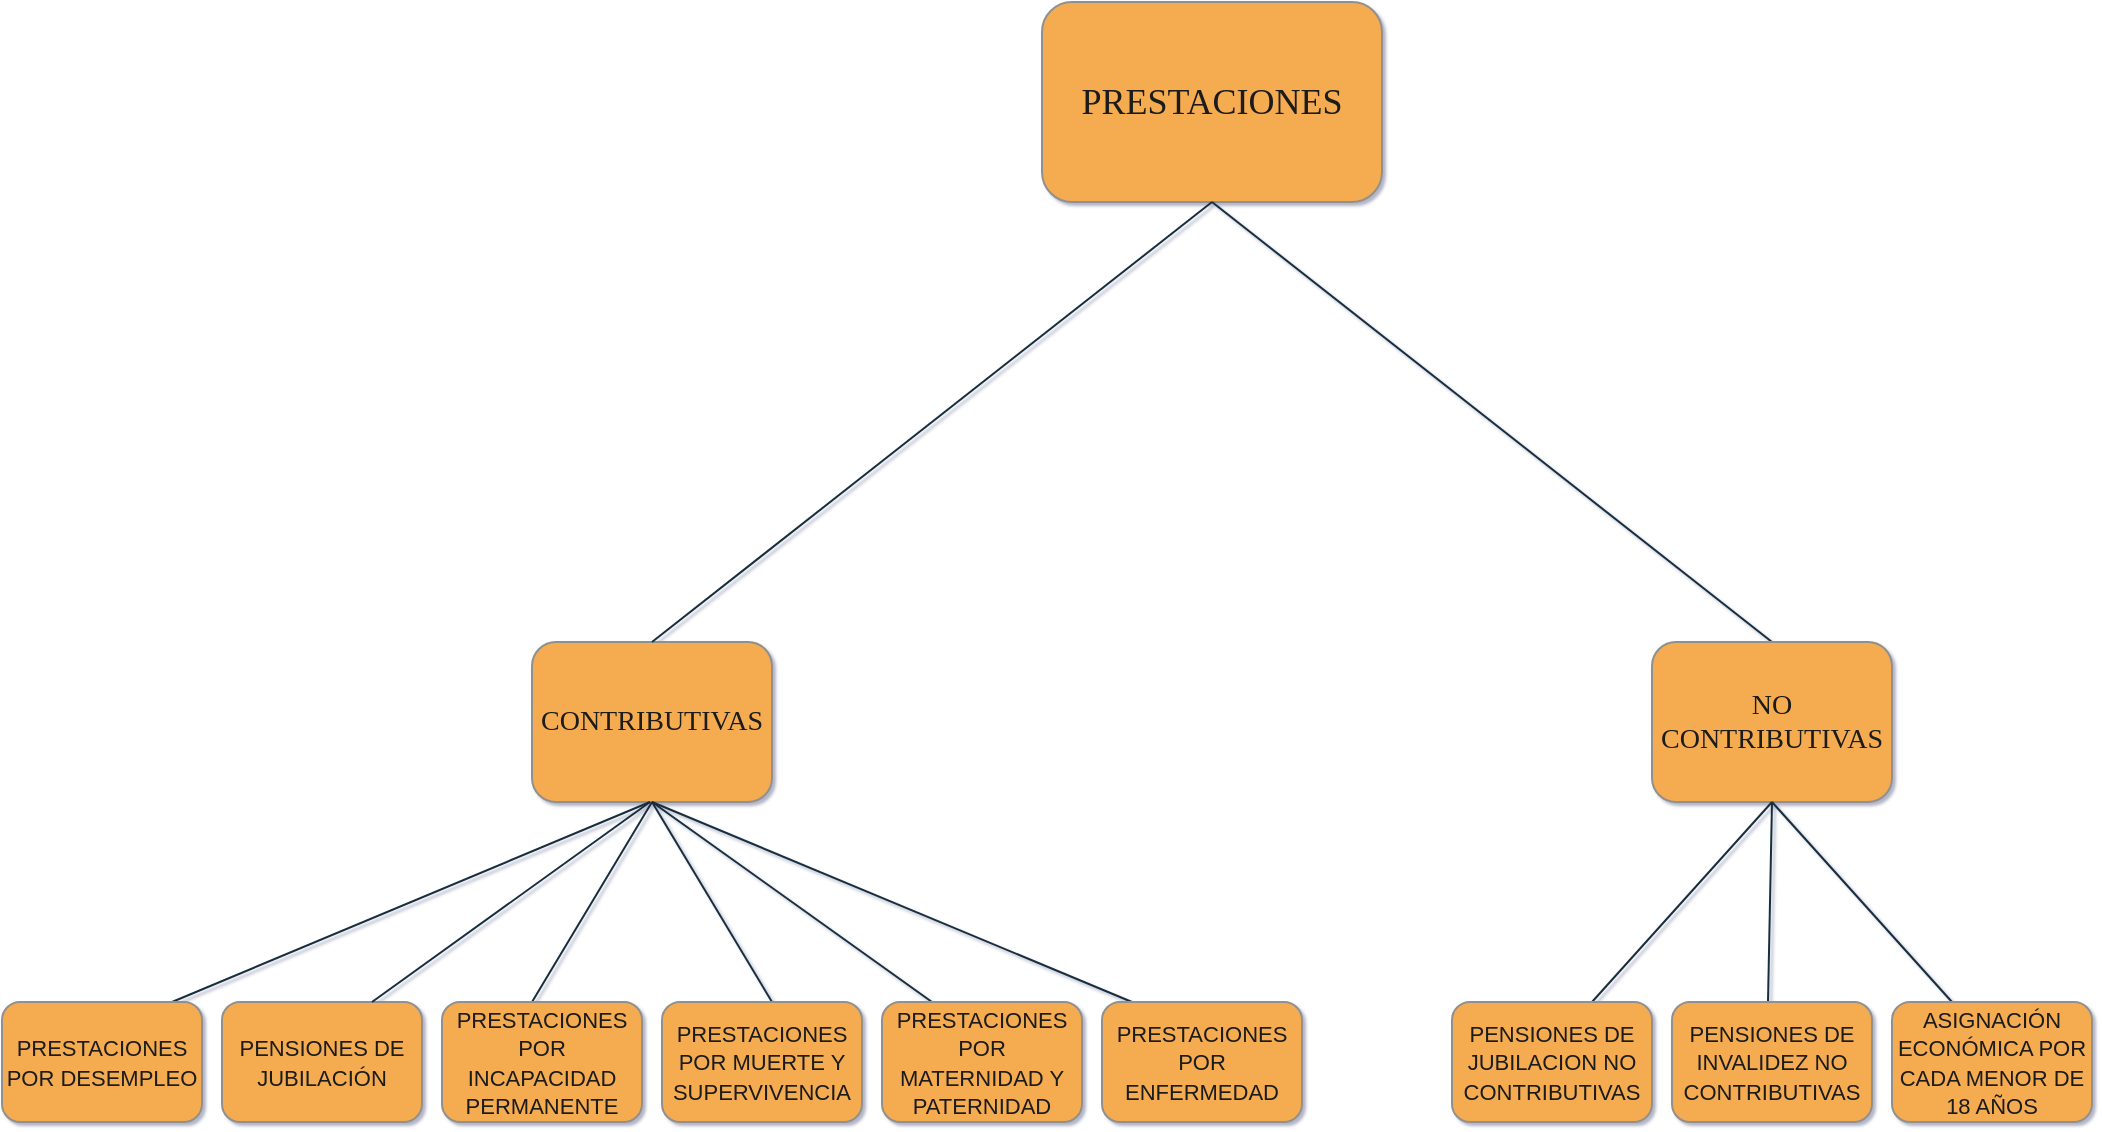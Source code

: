 <mxfile version="22.1.3" type="github">
  <diagram name="Página-1" id="SN1qlLheyPG5Ix7OW4UN">
    <mxGraphModel dx="1238" dy="3016" grid="1" gridSize="10" guides="1" tooltips="1" connect="1" arrows="1" fold="1" page="1" pageScale="1" pageWidth="827" pageHeight="1169" background="#ffffff" math="0" shadow="1">
      <root>
        <mxCell id="0" />
        <mxCell id="1" parent="0" />
        <mxCell id="_u3MmZW3iTmMYpNk2TSg-1" value="&lt;font style=&quot;font-size: 18px;&quot; face=&quot;Times New Roman&quot;&gt;PRESTACIONES&lt;/font&gt;" style="rounded=1;whiteSpace=wrap;html=1;labelBackgroundColor=none;fillColor=#F5AB50;strokeColor=#909090;fontColor=#1A1A1A;" vertex="1" parent="1">
          <mxGeometry x="635" y="-1260" width="170" height="100" as="geometry" />
        </mxCell>
        <mxCell id="_u3MmZW3iTmMYpNk2TSg-2" value="&lt;font style=&quot;font-size: 14px;&quot; face=&quot;Times New Roman&quot;&gt;CONTRIBUTIVAS&lt;/font&gt;" style="rounded=1;whiteSpace=wrap;html=1;labelBackgroundColor=none;fillColor=#F5AB50;strokeColor=#909090;fontColor=#1A1A1A;" vertex="1" parent="1">
          <mxGeometry x="380" y="-940" width="120" height="80" as="geometry" />
        </mxCell>
        <mxCell id="_u3MmZW3iTmMYpNk2TSg-4" value="&lt;font style=&quot;font-size: 11px;&quot;&gt;PENSIONES DE JUBILACIÓN&lt;/font&gt;" style="rounded=1;whiteSpace=wrap;html=1;labelBackgroundColor=none;fillColor=#F5AB50;strokeColor=#909090;fontColor=#1A1A1A;" vertex="1" parent="1">
          <mxGeometry x="225" y="-760" width="100" height="60" as="geometry" />
        </mxCell>
        <mxCell id="_u3MmZW3iTmMYpNk2TSg-16" value="" style="endArrow=none;html=1;rounded=1;exitX=0.5;exitY=0;exitDx=0;exitDy=0;labelBackgroundColor=none;strokeColor=#182E3E;fontColor=default;" edge="1" parent="1" source="_u3MmZW3iTmMYpNk2TSg-2">
          <mxGeometry width="50" height="50" relative="1" as="geometry">
            <mxPoint x="600" y="-1050" as="sourcePoint" />
            <mxPoint x="720" y="-1160" as="targetPoint" />
            <Array as="points">
              <mxPoint x="720" y="-1160" />
            </Array>
          </mxGeometry>
        </mxCell>
        <mxCell id="_u3MmZW3iTmMYpNk2TSg-18" value="" style="endArrow=none;html=1;rounded=1;entryX=0.5;entryY=0;entryDx=0;entryDy=0;labelBackgroundColor=none;strokeColor=#182E3E;fontColor=default;" edge="1" parent="1" target="_u3MmZW3iTmMYpNk2TSg-19">
          <mxGeometry width="50" height="50" relative="1" as="geometry">
            <mxPoint x="720" y="-1160" as="sourcePoint" />
            <mxPoint x="840" y="-1050" as="targetPoint" />
            <Array as="points" />
          </mxGeometry>
        </mxCell>
        <mxCell id="_u3MmZW3iTmMYpNk2TSg-19" value="&lt;font face=&quot;Times New Roman&quot; style=&quot;font-size: 14px;&quot;&gt;NO CONTRIBUTIVAS&lt;/font&gt;" style="rounded=1;whiteSpace=wrap;html=1;labelBackgroundColor=none;fillColor=#F5AB50;strokeColor=#909090;fontColor=#1A1A1A;" vertex="1" parent="1">
          <mxGeometry x="940" y="-940" width="120" height="80" as="geometry" />
        </mxCell>
        <mxCell id="_u3MmZW3iTmMYpNk2TSg-20" value="" style="endArrow=none;html=1;rounded=1;labelBackgroundColor=none;strokeColor=#182E3E;fontColor=default;" edge="1" parent="1">
          <mxGeometry width="50" height="50" relative="1" as="geometry">
            <mxPoint x="200" y="-760" as="sourcePoint" />
            <mxPoint x="439" y="-860" as="targetPoint" />
          </mxGeometry>
        </mxCell>
        <mxCell id="_u3MmZW3iTmMYpNk2TSg-21" value="" style="endArrow=none;html=1;rounded=1;labelBackgroundColor=none;strokeColor=#182E3E;fontColor=default;" edge="1" parent="1">
          <mxGeometry width="50" height="50" relative="1" as="geometry">
            <mxPoint x="300" y="-760" as="sourcePoint" />
            <mxPoint x="439" y="-860" as="targetPoint" />
          </mxGeometry>
        </mxCell>
        <mxCell id="_u3MmZW3iTmMYpNk2TSg-22" value="" style="endArrow=none;html=1;rounded=1;labelBackgroundColor=none;strokeColor=#182E3E;fontColor=default;" edge="1" parent="1">
          <mxGeometry width="50" height="50" relative="1" as="geometry">
            <mxPoint x="380" y="-760" as="sourcePoint" />
            <mxPoint x="440" y="-860" as="targetPoint" />
          </mxGeometry>
        </mxCell>
        <mxCell id="_u3MmZW3iTmMYpNk2TSg-23" value="" style="endArrow=none;html=1;rounded=1;entryX=0.5;entryY=1;entryDx=0;entryDy=0;labelBackgroundColor=none;strokeColor=#182E3E;fontColor=default;" edge="1" parent="1" target="_u3MmZW3iTmMYpNk2TSg-2">
          <mxGeometry width="50" height="50" relative="1" as="geometry">
            <mxPoint x="500" y="-760" as="sourcePoint" />
            <mxPoint x="490" y="-800" as="targetPoint" />
          </mxGeometry>
        </mxCell>
        <mxCell id="_u3MmZW3iTmMYpNk2TSg-24" value="" style="endArrow=none;html=1;rounded=1;entryX=0.5;entryY=1;entryDx=0;entryDy=0;labelBackgroundColor=none;strokeColor=#182E3E;fontColor=default;" edge="1" parent="1" target="_u3MmZW3iTmMYpNk2TSg-2">
          <mxGeometry width="50" height="50" relative="1" as="geometry">
            <mxPoint x="580" y="-760" as="sourcePoint" />
            <mxPoint x="620" y="-820" as="targetPoint" />
          </mxGeometry>
        </mxCell>
        <mxCell id="_u3MmZW3iTmMYpNk2TSg-25" value="" style="endArrow=none;html=1;rounded=1;labelBackgroundColor=none;strokeColor=#182E3E;fontColor=default;" edge="1" parent="1">
          <mxGeometry width="50" height="50" relative="1" as="geometry">
            <mxPoint x="680" y="-760" as="sourcePoint" />
            <mxPoint x="440" y="-860" as="targetPoint" />
          </mxGeometry>
        </mxCell>
        <mxCell id="_u3MmZW3iTmMYpNk2TSg-26" value="&lt;font style=&quot;font-size: 11px;&quot;&gt;PRESTACIONES POR INCAPACIDAD PERMANENTE&lt;/font&gt;" style="rounded=1;whiteSpace=wrap;html=1;labelBackgroundColor=none;fillColor=#F5AB50;strokeColor=#909090;fontColor=#1A1A1A;" vertex="1" parent="1">
          <mxGeometry x="335" y="-760" width="100" height="60" as="geometry" />
        </mxCell>
        <mxCell id="_u3MmZW3iTmMYpNk2TSg-27" value="&lt;font style=&quot;font-size: 11px;&quot;&gt;PRESTACIONES POR DESEMPLEO&lt;/font&gt;&lt;span id=&quot;docs-internal-guid-49e1480e-7fff-4781-98b6-2acfe4be3718&quot;&gt;&lt;/span&gt;&lt;span id=&quot;docs-internal-guid-9d8ec7dc-7fff-ddeb-47c2-e3805ae331d7&quot;&gt;&lt;/span&gt;" style="rounded=1;whiteSpace=wrap;html=1;labelBackgroundColor=none;fillColor=#F5AB50;strokeColor=#909090;fontColor=#1A1A1A;" vertex="1" parent="1">
          <mxGeometry x="115" y="-760" width="100" height="60" as="geometry" />
        </mxCell>
        <mxCell id="_u3MmZW3iTmMYpNk2TSg-28" value="&lt;font style=&quot;font-size: 11px;&quot;&gt;PRESTACIONES POR MATERNIDAD Y PATERNIDAD&lt;/font&gt;" style="rounded=1;whiteSpace=wrap;html=1;labelBackgroundColor=none;fillColor=#F5AB50;strokeColor=#909090;fontColor=#1A1A1A;" vertex="1" parent="1">
          <mxGeometry x="555" y="-760" width="100" height="60" as="geometry" />
        </mxCell>
        <mxCell id="_u3MmZW3iTmMYpNk2TSg-29" value="&lt;font style=&quot;font-size: 11px;&quot;&gt;PRESTACIONES POR ENFERMEDAD&lt;/font&gt;" style="rounded=1;whiteSpace=wrap;html=1;labelBackgroundColor=none;fillColor=#F5AB50;strokeColor=#909090;fontColor=#1A1A1A;" vertex="1" parent="1">
          <mxGeometry x="665" y="-760" width="100" height="60" as="geometry" />
        </mxCell>
        <mxCell id="_u3MmZW3iTmMYpNk2TSg-30" value="&lt;font style=&quot;font-size: 11px;&quot;&gt;PRESTACIONES POR MUERTE Y SUPERVIVENCIA&lt;/font&gt;" style="rounded=1;whiteSpace=wrap;html=1;labelBackgroundColor=none;fillColor=#F5AB50;strokeColor=#909090;fontColor=#1A1A1A;" vertex="1" parent="1">
          <mxGeometry x="445" y="-760" width="100" height="60" as="geometry" />
        </mxCell>
        <mxCell id="_u3MmZW3iTmMYpNk2TSg-31" value="" style="endArrow=none;html=1;rounded=1;labelBackgroundColor=none;strokeColor=#182E3E;fontColor=default;" edge="1" parent="1">
          <mxGeometry width="50" height="50" relative="1" as="geometry">
            <mxPoint x="910" y="-760" as="sourcePoint" />
            <mxPoint x="1000" y="-860" as="targetPoint" />
          </mxGeometry>
        </mxCell>
        <mxCell id="_u3MmZW3iTmMYpNk2TSg-32" value="" style="endArrow=none;html=1;rounded=1;labelBackgroundColor=none;strokeColor=#182E3E;fontColor=default;" edge="1" parent="1">
          <mxGeometry width="50" height="50" relative="1" as="geometry">
            <mxPoint x="998" y="-760" as="sourcePoint" />
            <mxPoint x="1000" y="-860" as="targetPoint" />
          </mxGeometry>
        </mxCell>
        <mxCell id="_u3MmZW3iTmMYpNk2TSg-34" value="" style="endArrow=none;html=1;rounded=1;labelBackgroundColor=none;strokeColor=#182E3E;fontColor=default;" edge="1" parent="1">
          <mxGeometry width="50" height="50" relative="1" as="geometry">
            <mxPoint x="1000" y="-860" as="sourcePoint" />
            <mxPoint x="1090" y="-760" as="targetPoint" />
          </mxGeometry>
        </mxCell>
        <mxCell id="_u3MmZW3iTmMYpNk2TSg-35" value="&lt;font style=&quot;font-size: 11px;&quot;&gt;PENSIONES DE INVALIDEZ NO CONTRIBUTIVAS&lt;/font&gt;" style="rounded=1;whiteSpace=wrap;html=1;labelBackgroundColor=none;fillColor=#F5AB50;strokeColor=#909090;fontColor=#1A1A1A;" vertex="1" parent="1">
          <mxGeometry x="950" y="-760" width="100" height="60" as="geometry" />
        </mxCell>
        <mxCell id="_u3MmZW3iTmMYpNk2TSg-36" value="&lt;font style=&quot;font-size: 11px;&quot;&gt;ASIGNACIÓN ECONÓMICA POR CADA MENOR DE 18 AÑOS&lt;/font&gt;" style="rounded=1;whiteSpace=wrap;html=1;labelBackgroundColor=none;fillColor=#F5AB50;strokeColor=#909090;fontColor=#1A1A1A;" vertex="1" parent="1">
          <mxGeometry x="1060" y="-760" width="100" height="60" as="geometry" />
        </mxCell>
        <mxCell id="_u3MmZW3iTmMYpNk2TSg-37" value="&lt;font style=&quot;font-size: 11px;&quot;&gt;PENSIONES DE JUBILACION NO CONTRIBUTIVAS&lt;/font&gt;" style="rounded=1;whiteSpace=wrap;html=1;labelBackgroundColor=none;fillColor=#F5AB50;strokeColor=#909090;fontColor=#1A1A1A;" vertex="1" parent="1">
          <mxGeometry x="840" y="-760" width="100" height="60" as="geometry" />
        </mxCell>
      </root>
    </mxGraphModel>
  </diagram>
</mxfile>
